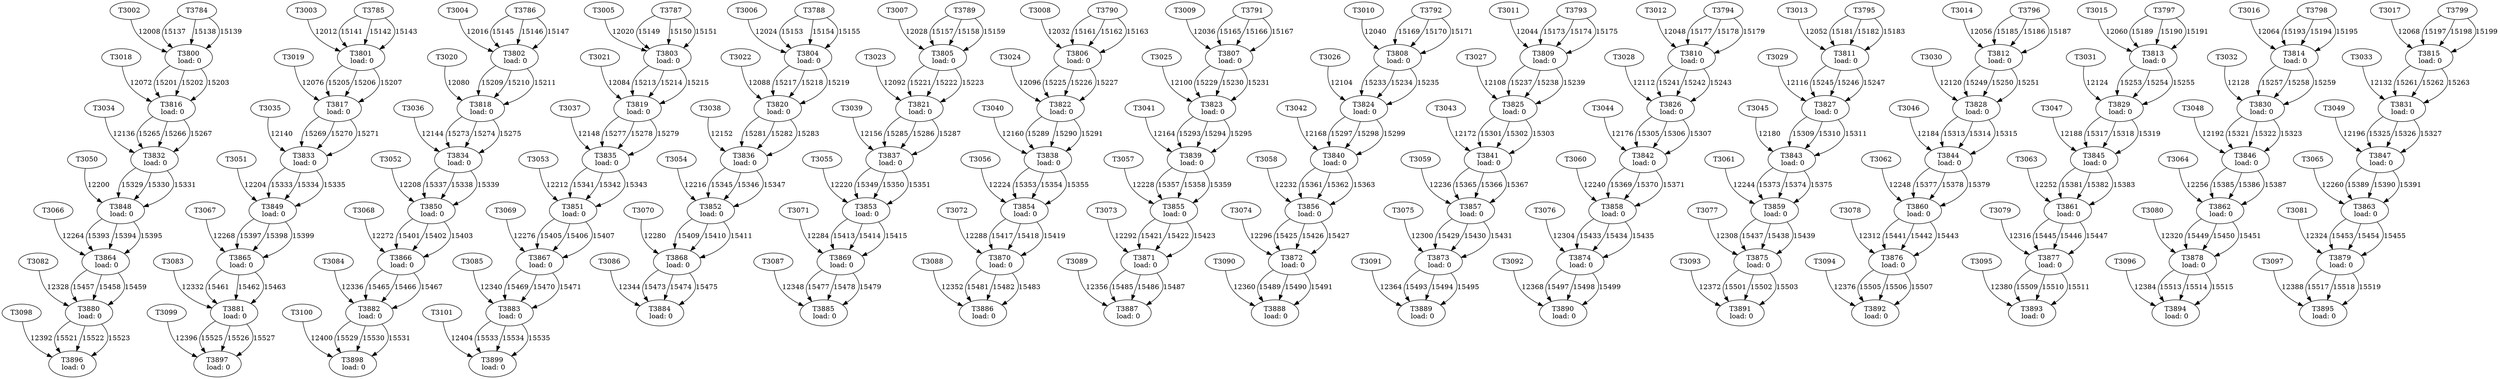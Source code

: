 digraph taskgraph {
	T3800 [label= "T3800\n load: 0"];
	T3002 -> T3800[label=12008];
	T3784 -> T3800[label=15137];
	T3784 -> T3800[label=15138];
	T3784 -> T3800[label=15139];
	T3801 [label= "T3801\n load: 0"];
	T3003 -> T3801[label=12012];
	T3785 -> T3801[label=15141];
	T3785 -> T3801[label=15142];
	T3785 -> T3801[label=15143];
	T3802 [label= "T3802\n load: 0"];
	T3004 -> T3802[label=12016];
	T3786 -> T3802[label=15145];
	T3786 -> T3802[label=15146];
	T3786 -> T3802[label=15147];
	T3803 [label= "T3803\n load: 0"];
	T3005 -> T3803[label=12020];
	T3787 -> T3803[label=15149];
	T3787 -> T3803[label=15150];
	T3787 -> T3803[label=15151];
	T3804 [label= "T3804\n load: 0"];
	T3006 -> T3804[label=12024];
	T3788 -> T3804[label=15153];
	T3788 -> T3804[label=15154];
	T3788 -> T3804[label=15155];
	T3805 [label= "T3805\n load: 0"];
	T3007 -> T3805[label=12028];
	T3789 -> T3805[label=15157];
	T3789 -> T3805[label=15158];
	T3789 -> T3805[label=15159];
	T3806 [label= "T3806\n load: 0"];
	T3008 -> T3806[label=12032];
	T3790 -> T3806[label=15161];
	T3790 -> T3806[label=15162];
	T3790 -> T3806[label=15163];
	T3807 [label= "T3807\n load: 0"];
	T3009 -> T3807[label=12036];
	T3791 -> T3807[label=15165];
	T3791 -> T3807[label=15166];
	T3791 -> T3807[label=15167];
	T3808 [label= "T3808\n load: 0"];
	T3010 -> T3808[label=12040];
	T3792 -> T3808[label=15169];
	T3792 -> T3808[label=15170];
	T3792 -> T3808[label=15171];
	T3809 [label= "T3809\n load: 0"];
	T3011 -> T3809[label=12044];
	T3793 -> T3809[label=15173];
	T3793 -> T3809[label=15174];
	T3793 -> T3809[label=15175];
	T3810 [label= "T3810\n load: 0"];
	T3012 -> T3810[label=12048];
	T3794 -> T3810[label=15177];
	T3794 -> T3810[label=15178];
	T3794 -> T3810[label=15179];
	T3811 [label= "T3811\n load: 0"];
	T3013 -> T3811[label=12052];
	T3795 -> T3811[label=15181];
	T3795 -> T3811[label=15182];
	T3795 -> T3811[label=15183];
	T3812 [label= "T3812\n load: 0"];
	T3014 -> T3812[label=12056];
	T3796 -> T3812[label=15185];
	T3796 -> T3812[label=15186];
	T3796 -> T3812[label=15187];
	T3813 [label= "T3813\n load: 0"];
	T3015 -> T3813[label=12060];
	T3797 -> T3813[label=15189];
	T3797 -> T3813[label=15190];
	T3797 -> T3813[label=15191];
	T3814 [label= "T3814\n load: 0"];
	T3016 -> T3814[label=12064];
	T3798 -> T3814[label=15193];
	T3798 -> T3814[label=15194];
	T3798 -> T3814[label=15195];
	T3815 [label= "T3815\n load: 0"];
	T3017 -> T3815[label=12068];
	T3799 -> T3815[label=15197];
	T3799 -> T3815[label=15198];
	T3799 -> T3815[label=15199];
	T3816 [label= "T3816\n load: 0"];
	T3018 -> T3816[label=12072];
	T3800 -> T3816[label=15201];
	T3800 -> T3816[label=15202];
	T3800 -> T3816[label=15203];
	T3817 [label= "T3817\n load: 0"];
	T3019 -> T3817[label=12076];
	T3801 -> T3817[label=15205];
	T3801 -> T3817[label=15206];
	T3801 -> T3817[label=15207];
	T3818 [label= "T3818\n load: 0"];
	T3020 -> T3818[label=12080];
	T3802 -> T3818[label=15209];
	T3802 -> T3818[label=15210];
	T3802 -> T3818[label=15211];
	T3819 [label= "T3819\n load: 0"];
	T3021 -> T3819[label=12084];
	T3803 -> T3819[label=15213];
	T3803 -> T3819[label=15214];
	T3803 -> T3819[label=15215];
	T3820 [label= "T3820\n load: 0"];
	T3022 -> T3820[label=12088];
	T3804 -> T3820[label=15217];
	T3804 -> T3820[label=15218];
	T3804 -> T3820[label=15219];
	T3821 [label= "T3821\n load: 0"];
	T3023 -> T3821[label=12092];
	T3805 -> T3821[label=15221];
	T3805 -> T3821[label=15222];
	T3805 -> T3821[label=15223];
	T3822 [label= "T3822\n load: 0"];
	T3024 -> T3822[label=12096];
	T3806 -> T3822[label=15225];
	T3806 -> T3822[label=15226];
	T3806 -> T3822[label=15227];
	T3823 [label= "T3823\n load: 0"];
	T3025 -> T3823[label=12100];
	T3807 -> T3823[label=15229];
	T3807 -> T3823[label=15230];
	T3807 -> T3823[label=15231];
	T3824 [label= "T3824\n load: 0"];
	T3026 -> T3824[label=12104];
	T3808 -> T3824[label=15233];
	T3808 -> T3824[label=15234];
	T3808 -> T3824[label=15235];
	T3825 [label= "T3825\n load: 0"];
	T3027 -> T3825[label=12108];
	T3809 -> T3825[label=15237];
	T3809 -> T3825[label=15238];
	T3809 -> T3825[label=15239];
	T3826 [label= "T3826\n load: 0"];
	T3028 -> T3826[label=12112];
	T3810 -> T3826[label=15241];
	T3810 -> T3826[label=15242];
	T3810 -> T3826[label=15243];
	T3827 [label= "T3827\n load: 0"];
	T3029 -> T3827[label=12116];
	T3811 -> T3827[label=15245];
	T3811 -> T3827[label=15246];
	T3811 -> T3827[label=15247];
	T3828 [label= "T3828\n load: 0"];
	T3030 -> T3828[label=12120];
	T3812 -> T3828[label=15249];
	T3812 -> T3828[label=15250];
	T3812 -> T3828[label=15251];
	T3829 [label= "T3829\n load: 0"];
	T3031 -> T3829[label=12124];
	T3813 -> T3829[label=15253];
	T3813 -> T3829[label=15254];
	T3813 -> T3829[label=15255];
	T3830 [label= "T3830\n load: 0"];
	T3032 -> T3830[label=12128];
	T3814 -> T3830[label=15257];
	T3814 -> T3830[label=15258];
	T3814 -> T3830[label=15259];
	T3831 [label= "T3831\n load: 0"];
	T3033 -> T3831[label=12132];
	T3815 -> T3831[label=15261];
	T3815 -> T3831[label=15262];
	T3815 -> T3831[label=15263];
	T3832 [label= "T3832\n load: 0"];
	T3034 -> T3832[label=12136];
	T3816 -> T3832[label=15265];
	T3816 -> T3832[label=15266];
	T3816 -> T3832[label=15267];
	T3833 [label= "T3833\n load: 0"];
	T3035 -> T3833[label=12140];
	T3817 -> T3833[label=15269];
	T3817 -> T3833[label=15270];
	T3817 -> T3833[label=15271];
	T3834 [label= "T3834\n load: 0"];
	T3036 -> T3834[label=12144];
	T3818 -> T3834[label=15273];
	T3818 -> T3834[label=15274];
	T3818 -> T3834[label=15275];
	T3835 [label= "T3835\n load: 0"];
	T3037 -> T3835[label=12148];
	T3819 -> T3835[label=15277];
	T3819 -> T3835[label=15278];
	T3819 -> T3835[label=15279];
	T3836 [label= "T3836\n load: 0"];
	T3038 -> T3836[label=12152];
	T3820 -> T3836[label=15281];
	T3820 -> T3836[label=15282];
	T3820 -> T3836[label=15283];
	T3837 [label= "T3837\n load: 0"];
	T3039 -> T3837[label=12156];
	T3821 -> T3837[label=15285];
	T3821 -> T3837[label=15286];
	T3821 -> T3837[label=15287];
	T3838 [label= "T3838\n load: 0"];
	T3040 -> T3838[label=12160];
	T3822 -> T3838[label=15289];
	T3822 -> T3838[label=15290];
	T3822 -> T3838[label=15291];
	T3839 [label= "T3839\n load: 0"];
	T3041 -> T3839[label=12164];
	T3823 -> T3839[label=15293];
	T3823 -> T3839[label=15294];
	T3823 -> T3839[label=15295];
	T3840 [label= "T3840\n load: 0"];
	T3042 -> T3840[label=12168];
	T3824 -> T3840[label=15297];
	T3824 -> T3840[label=15298];
	T3824 -> T3840[label=15299];
	T3841 [label= "T3841\n load: 0"];
	T3043 -> T3841[label=12172];
	T3825 -> T3841[label=15301];
	T3825 -> T3841[label=15302];
	T3825 -> T3841[label=15303];
	T3842 [label= "T3842\n load: 0"];
	T3044 -> T3842[label=12176];
	T3826 -> T3842[label=15305];
	T3826 -> T3842[label=15306];
	T3826 -> T3842[label=15307];
	T3843 [label= "T3843\n load: 0"];
	T3045 -> T3843[label=12180];
	T3827 -> T3843[label=15309];
	T3827 -> T3843[label=15310];
	T3827 -> T3843[label=15311];
	T3844 [label= "T3844\n load: 0"];
	T3046 -> T3844[label=12184];
	T3828 -> T3844[label=15313];
	T3828 -> T3844[label=15314];
	T3828 -> T3844[label=15315];
	T3845 [label= "T3845\n load: 0"];
	T3047 -> T3845[label=12188];
	T3829 -> T3845[label=15317];
	T3829 -> T3845[label=15318];
	T3829 -> T3845[label=15319];
	T3846 [label= "T3846\n load: 0"];
	T3048 -> T3846[label=12192];
	T3830 -> T3846[label=15321];
	T3830 -> T3846[label=15322];
	T3830 -> T3846[label=15323];
	T3847 [label= "T3847\n load: 0"];
	T3049 -> T3847[label=12196];
	T3831 -> T3847[label=15325];
	T3831 -> T3847[label=15326];
	T3831 -> T3847[label=15327];
	T3848 [label= "T3848\n load: 0"];
	T3050 -> T3848[label=12200];
	T3832 -> T3848[label=15329];
	T3832 -> T3848[label=15330];
	T3832 -> T3848[label=15331];
	T3849 [label= "T3849\n load: 0"];
	T3051 -> T3849[label=12204];
	T3833 -> T3849[label=15333];
	T3833 -> T3849[label=15334];
	T3833 -> T3849[label=15335];
	T3850 [label= "T3850\n load: 0"];
	T3052 -> T3850[label=12208];
	T3834 -> T3850[label=15337];
	T3834 -> T3850[label=15338];
	T3834 -> T3850[label=15339];
	T3851 [label= "T3851\n load: 0"];
	T3053 -> T3851[label=12212];
	T3835 -> T3851[label=15341];
	T3835 -> T3851[label=15342];
	T3835 -> T3851[label=15343];
	T3852 [label= "T3852\n load: 0"];
	T3054 -> T3852[label=12216];
	T3836 -> T3852[label=15345];
	T3836 -> T3852[label=15346];
	T3836 -> T3852[label=15347];
	T3853 [label= "T3853\n load: 0"];
	T3055 -> T3853[label=12220];
	T3837 -> T3853[label=15349];
	T3837 -> T3853[label=15350];
	T3837 -> T3853[label=15351];
	T3854 [label= "T3854\n load: 0"];
	T3056 -> T3854[label=12224];
	T3838 -> T3854[label=15353];
	T3838 -> T3854[label=15354];
	T3838 -> T3854[label=15355];
	T3855 [label= "T3855\n load: 0"];
	T3057 -> T3855[label=12228];
	T3839 -> T3855[label=15357];
	T3839 -> T3855[label=15358];
	T3839 -> T3855[label=15359];
	T3856 [label= "T3856\n load: 0"];
	T3058 -> T3856[label=12232];
	T3840 -> T3856[label=15361];
	T3840 -> T3856[label=15362];
	T3840 -> T3856[label=15363];
	T3857 [label= "T3857\n load: 0"];
	T3059 -> T3857[label=12236];
	T3841 -> T3857[label=15365];
	T3841 -> T3857[label=15366];
	T3841 -> T3857[label=15367];
	T3858 [label= "T3858\n load: 0"];
	T3060 -> T3858[label=12240];
	T3842 -> T3858[label=15369];
	T3842 -> T3858[label=15370];
	T3842 -> T3858[label=15371];
	T3859 [label= "T3859\n load: 0"];
	T3061 -> T3859[label=12244];
	T3843 -> T3859[label=15373];
	T3843 -> T3859[label=15374];
	T3843 -> T3859[label=15375];
	T3860 [label= "T3860\n load: 0"];
	T3062 -> T3860[label=12248];
	T3844 -> T3860[label=15377];
	T3844 -> T3860[label=15378];
	T3844 -> T3860[label=15379];
	T3861 [label= "T3861\n load: 0"];
	T3063 -> T3861[label=12252];
	T3845 -> T3861[label=15381];
	T3845 -> T3861[label=15382];
	T3845 -> T3861[label=15383];
	T3862 [label= "T3862\n load: 0"];
	T3064 -> T3862[label=12256];
	T3846 -> T3862[label=15385];
	T3846 -> T3862[label=15386];
	T3846 -> T3862[label=15387];
	T3863 [label= "T3863\n load: 0"];
	T3065 -> T3863[label=12260];
	T3847 -> T3863[label=15389];
	T3847 -> T3863[label=15390];
	T3847 -> T3863[label=15391];
	T3864 [label= "T3864\n load: 0"];
	T3066 -> T3864[label=12264];
	T3848 -> T3864[label=15393];
	T3848 -> T3864[label=15394];
	T3848 -> T3864[label=15395];
	T3865 [label= "T3865\n load: 0"];
	T3067 -> T3865[label=12268];
	T3849 -> T3865[label=15397];
	T3849 -> T3865[label=15398];
	T3849 -> T3865[label=15399];
	T3866 [label= "T3866\n load: 0"];
	T3068 -> T3866[label=12272];
	T3850 -> T3866[label=15401];
	T3850 -> T3866[label=15402];
	T3850 -> T3866[label=15403];
	T3867 [label= "T3867\n load: 0"];
	T3069 -> T3867[label=12276];
	T3851 -> T3867[label=15405];
	T3851 -> T3867[label=15406];
	T3851 -> T3867[label=15407];
	T3868 [label= "T3868\n load: 0"];
	T3070 -> T3868[label=12280];
	T3852 -> T3868[label=15409];
	T3852 -> T3868[label=15410];
	T3852 -> T3868[label=15411];
	T3869 [label= "T3869\n load: 0"];
	T3071 -> T3869[label=12284];
	T3853 -> T3869[label=15413];
	T3853 -> T3869[label=15414];
	T3853 -> T3869[label=15415];
	T3870 [label= "T3870\n load: 0"];
	T3072 -> T3870[label=12288];
	T3854 -> T3870[label=15417];
	T3854 -> T3870[label=15418];
	T3854 -> T3870[label=15419];
	T3871 [label= "T3871\n load: 0"];
	T3073 -> T3871[label=12292];
	T3855 -> T3871[label=15421];
	T3855 -> T3871[label=15422];
	T3855 -> T3871[label=15423];
	T3872 [label= "T3872\n load: 0"];
	T3074 -> T3872[label=12296];
	T3856 -> T3872[label=15425];
	T3856 -> T3872[label=15426];
	T3856 -> T3872[label=15427];
	T3873 [label= "T3873\n load: 0"];
	T3075 -> T3873[label=12300];
	T3857 -> T3873[label=15429];
	T3857 -> T3873[label=15430];
	T3857 -> T3873[label=15431];
	T3874 [label= "T3874\n load: 0"];
	T3076 -> T3874[label=12304];
	T3858 -> T3874[label=15433];
	T3858 -> T3874[label=15434];
	T3858 -> T3874[label=15435];
	T3875 [label= "T3875\n load: 0"];
	T3077 -> T3875[label=12308];
	T3859 -> T3875[label=15437];
	T3859 -> T3875[label=15438];
	T3859 -> T3875[label=15439];
	T3876 [label= "T3876\n load: 0"];
	T3078 -> T3876[label=12312];
	T3860 -> T3876[label=15441];
	T3860 -> T3876[label=15442];
	T3860 -> T3876[label=15443];
	T3877 [label= "T3877\n load: 0"];
	T3079 -> T3877[label=12316];
	T3861 -> T3877[label=15445];
	T3861 -> T3877[label=15446];
	T3861 -> T3877[label=15447];
	T3878 [label= "T3878\n load: 0"];
	T3080 -> T3878[label=12320];
	T3862 -> T3878[label=15449];
	T3862 -> T3878[label=15450];
	T3862 -> T3878[label=15451];
	T3879 [label= "T3879\n load: 0"];
	T3081 -> T3879[label=12324];
	T3863 -> T3879[label=15453];
	T3863 -> T3879[label=15454];
	T3863 -> T3879[label=15455];
	T3880 [label= "T3880\n load: 0"];
	T3082 -> T3880[label=12328];
	T3864 -> T3880[label=15457];
	T3864 -> T3880[label=15458];
	T3864 -> T3880[label=15459];
	T3881 [label= "T3881\n load: 0"];
	T3083 -> T3881[label=12332];
	T3865 -> T3881[label=15461];
	T3865 -> T3881[label=15462];
	T3865 -> T3881[label=15463];
	T3882 [label= "T3882\n load: 0"];
	T3084 -> T3882[label=12336];
	T3866 -> T3882[label=15465];
	T3866 -> T3882[label=15466];
	T3866 -> T3882[label=15467];
	T3883 [label= "T3883\n load: 0"];
	T3085 -> T3883[label=12340];
	T3867 -> T3883[label=15469];
	T3867 -> T3883[label=15470];
	T3867 -> T3883[label=15471];
	T3884 [label= "T3884\n load: 0"];
	T3086 -> T3884[label=12344];
	T3868 -> T3884[label=15473];
	T3868 -> T3884[label=15474];
	T3868 -> T3884[label=15475];
	T3885 [label= "T3885\n load: 0"];
	T3087 -> T3885[label=12348];
	T3869 -> T3885[label=15477];
	T3869 -> T3885[label=15478];
	T3869 -> T3885[label=15479];
	T3886 [label= "T3886\n load: 0"];
	T3088 -> T3886[label=12352];
	T3870 -> T3886[label=15481];
	T3870 -> T3886[label=15482];
	T3870 -> T3886[label=15483];
	T3887 [label= "T3887\n load: 0"];
	T3089 -> T3887[label=12356];
	T3871 -> T3887[label=15485];
	T3871 -> T3887[label=15486];
	T3871 -> T3887[label=15487];
	T3888 [label= "T3888\n load: 0"];
	T3090 -> T3888[label=12360];
	T3872 -> T3888[label=15489];
	T3872 -> T3888[label=15490];
	T3872 -> T3888[label=15491];
	T3889 [label= "T3889\n load: 0"];
	T3091 -> T3889[label=12364];
	T3873 -> T3889[label=15493];
	T3873 -> T3889[label=15494];
	T3873 -> T3889[label=15495];
	T3890 [label= "T3890\n load: 0"];
	T3092 -> T3890[label=12368];
	T3874 -> T3890[label=15497];
	T3874 -> T3890[label=15498];
	T3874 -> T3890[label=15499];
	T3891 [label= "T3891\n load: 0"];
	T3093 -> T3891[label=12372];
	T3875 -> T3891[label=15501];
	T3875 -> T3891[label=15502];
	T3875 -> T3891[label=15503];
	T3892 [label= "T3892\n load: 0"];
	T3094 -> T3892[label=12376];
	T3876 -> T3892[label=15505];
	T3876 -> T3892[label=15506];
	T3876 -> T3892[label=15507];
	T3893 [label= "T3893\n load: 0"];
	T3095 -> T3893[label=12380];
	T3877 -> T3893[label=15509];
	T3877 -> T3893[label=15510];
	T3877 -> T3893[label=15511];
	T3894 [label= "T3894\n load: 0"];
	T3096 -> T3894[label=12384];
	T3878 -> T3894[label=15513];
	T3878 -> T3894[label=15514];
	T3878 -> T3894[label=15515];
	T3895 [label= "T3895\n load: 0"];
	T3097 -> T3895[label=12388];
	T3879 -> T3895[label=15517];
	T3879 -> T3895[label=15518];
	T3879 -> T3895[label=15519];
	T3896 [label= "T3896\n load: 0"];
	T3098 -> T3896[label=12392];
	T3880 -> T3896[label=15521];
	T3880 -> T3896[label=15522];
	T3880 -> T3896[label=15523];
	T3897 [label= "T3897\n load: 0"];
	T3099 -> T3897[label=12396];
	T3881 -> T3897[label=15525];
	T3881 -> T3897[label=15526];
	T3881 -> T3897[label=15527];
	T3898 [label= "T3898\n load: 0"];
	T3100 -> T3898[label=12400];
	T3882 -> T3898[label=15529];
	T3882 -> T3898[label=15530];
	T3882 -> T3898[label=15531];
	T3899 [label= "T3899\n load: 0"];
	T3101 -> T3899[label=12404];
	T3883 -> T3899[label=15533];
	T3883 -> T3899[label=15534];
	T3883 -> T3899[label=15535];
}